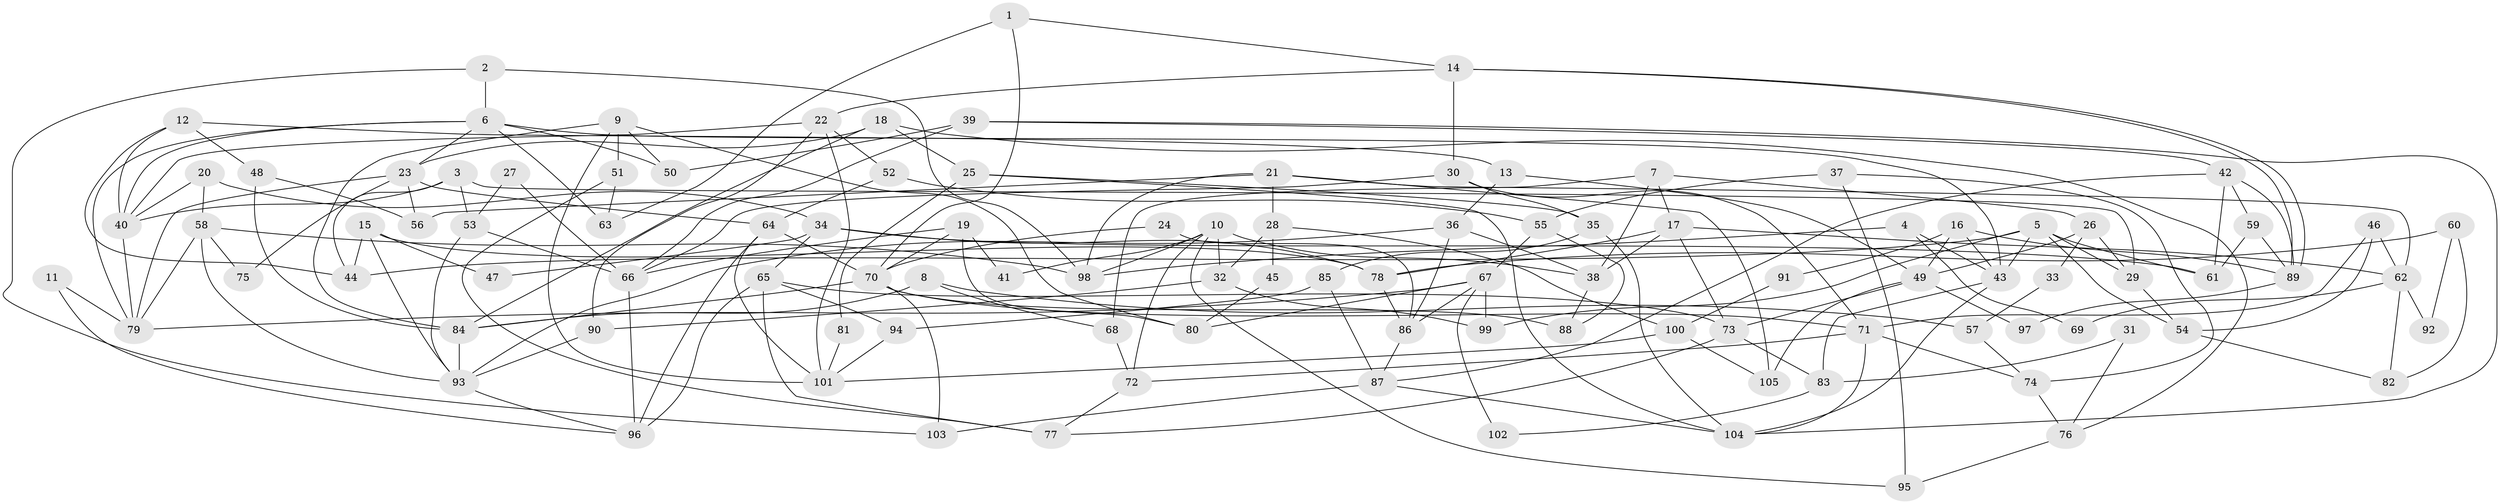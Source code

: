 // Generated by graph-tools (version 1.1) at 2025/50/03/09/25 04:50:00]
// undirected, 105 vertices, 210 edges
graph export_dot {
graph [start="1"]
  node [color=gray90,style=filled];
  1;
  2;
  3;
  4;
  5;
  6;
  7;
  8;
  9;
  10;
  11;
  12;
  13;
  14;
  15;
  16;
  17;
  18;
  19;
  20;
  21;
  22;
  23;
  24;
  25;
  26;
  27;
  28;
  29;
  30;
  31;
  32;
  33;
  34;
  35;
  36;
  37;
  38;
  39;
  40;
  41;
  42;
  43;
  44;
  45;
  46;
  47;
  48;
  49;
  50;
  51;
  52;
  53;
  54;
  55;
  56;
  57;
  58;
  59;
  60;
  61;
  62;
  63;
  64;
  65;
  66;
  67;
  68;
  69;
  70;
  71;
  72;
  73;
  74;
  75;
  76;
  77;
  78;
  79;
  80;
  81;
  82;
  83;
  84;
  85;
  86;
  87;
  88;
  89;
  90;
  91;
  92;
  93;
  94;
  95;
  96;
  97;
  98;
  99;
  100;
  101;
  102;
  103;
  104;
  105;
  1 -- 70;
  1 -- 14;
  1 -- 63;
  2 -- 103;
  2 -- 6;
  2 -- 98;
  3 -- 40;
  3 -- 53;
  3 -- 29;
  3 -- 44;
  4 -- 43;
  4 -- 98;
  4 -- 69;
  5 -- 44;
  5 -- 99;
  5 -- 29;
  5 -- 43;
  5 -- 54;
  5 -- 61;
  6 -- 63;
  6 -- 50;
  6 -- 23;
  6 -- 40;
  6 -- 43;
  6 -- 79;
  7 -- 38;
  7 -- 26;
  7 -- 17;
  7 -- 68;
  8 -- 68;
  8 -- 84;
  8 -- 57;
  9 -- 84;
  9 -- 101;
  9 -- 50;
  9 -- 51;
  9 -- 80;
  10 -- 32;
  10 -- 98;
  10 -- 38;
  10 -- 41;
  10 -- 72;
  10 -- 95;
  11 -- 96;
  11 -- 79;
  12 -- 13;
  12 -- 40;
  12 -- 44;
  12 -- 48;
  13 -- 36;
  13 -- 49;
  14 -- 30;
  14 -- 89;
  14 -- 89;
  14 -- 22;
  15 -- 93;
  15 -- 44;
  15 -- 47;
  15 -- 78;
  16 -- 43;
  16 -- 89;
  16 -- 49;
  16 -- 91;
  17 -- 62;
  17 -- 38;
  17 -- 73;
  17 -- 78;
  18 -- 23;
  18 -- 84;
  18 -- 25;
  18 -- 76;
  19 -- 70;
  19 -- 80;
  19 -- 41;
  19 -- 66;
  20 -- 34;
  20 -- 40;
  20 -- 58;
  21 -- 98;
  21 -- 56;
  21 -- 28;
  21 -- 62;
  21 -- 105;
  22 -- 40;
  22 -- 52;
  22 -- 90;
  22 -- 101;
  23 -- 64;
  23 -- 56;
  23 -- 75;
  23 -- 79;
  24 -- 70;
  24 -- 86;
  25 -- 104;
  25 -- 35;
  25 -- 81;
  26 -- 49;
  26 -- 29;
  26 -- 33;
  27 -- 66;
  27 -- 53;
  28 -- 100;
  28 -- 32;
  28 -- 45;
  29 -- 54;
  30 -- 66;
  30 -- 35;
  30 -- 71;
  31 -- 83;
  31 -- 76;
  32 -- 90;
  32 -- 99;
  33 -- 57;
  34 -- 61;
  34 -- 78;
  34 -- 47;
  34 -- 65;
  35 -- 104;
  35 -- 85;
  36 -- 38;
  36 -- 86;
  36 -- 93;
  37 -- 55;
  37 -- 74;
  37 -- 95;
  38 -- 88;
  39 -- 104;
  39 -- 66;
  39 -- 42;
  39 -- 50;
  40 -- 79;
  42 -- 61;
  42 -- 59;
  42 -- 87;
  42 -- 89;
  43 -- 83;
  43 -- 104;
  45 -- 80;
  46 -- 71;
  46 -- 54;
  46 -- 62;
  48 -- 84;
  48 -- 56;
  49 -- 73;
  49 -- 97;
  49 -- 105;
  51 -- 77;
  51 -- 63;
  52 -- 64;
  52 -- 55;
  53 -- 93;
  53 -- 66;
  54 -- 82;
  55 -- 67;
  55 -- 88;
  57 -- 74;
  58 -- 79;
  58 -- 75;
  58 -- 93;
  58 -- 98;
  59 -- 89;
  59 -- 61;
  60 -- 82;
  60 -- 78;
  60 -- 92;
  62 -- 69;
  62 -- 82;
  62 -- 92;
  64 -- 96;
  64 -- 70;
  64 -- 101;
  65 -- 77;
  65 -- 73;
  65 -- 94;
  65 -- 96;
  66 -- 96;
  67 -- 79;
  67 -- 86;
  67 -- 80;
  67 -- 99;
  67 -- 102;
  68 -- 72;
  70 -- 88;
  70 -- 71;
  70 -- 84;
  70 -- 103;
  71 -- 104;
  71 -- 72;
  71 -- 74;
  72 -- 77;
  73 -- 77;
  73 -- 83;
  74 -- 76;
  76 -- 95;
  78 -- 86;
  81 -- 101;
  83 -- 102;
  84 -- 93;
  85 -- 94;
  85 -- 87;
  86 -- 87;
  87 -- 103;
  87 -- 104;
  89 -- 97;
  90 -- 93;
  91 -- 100;
  93 -- 96;
  94 -- 101;
  100 -- 105;
  100 -- 101;
}
